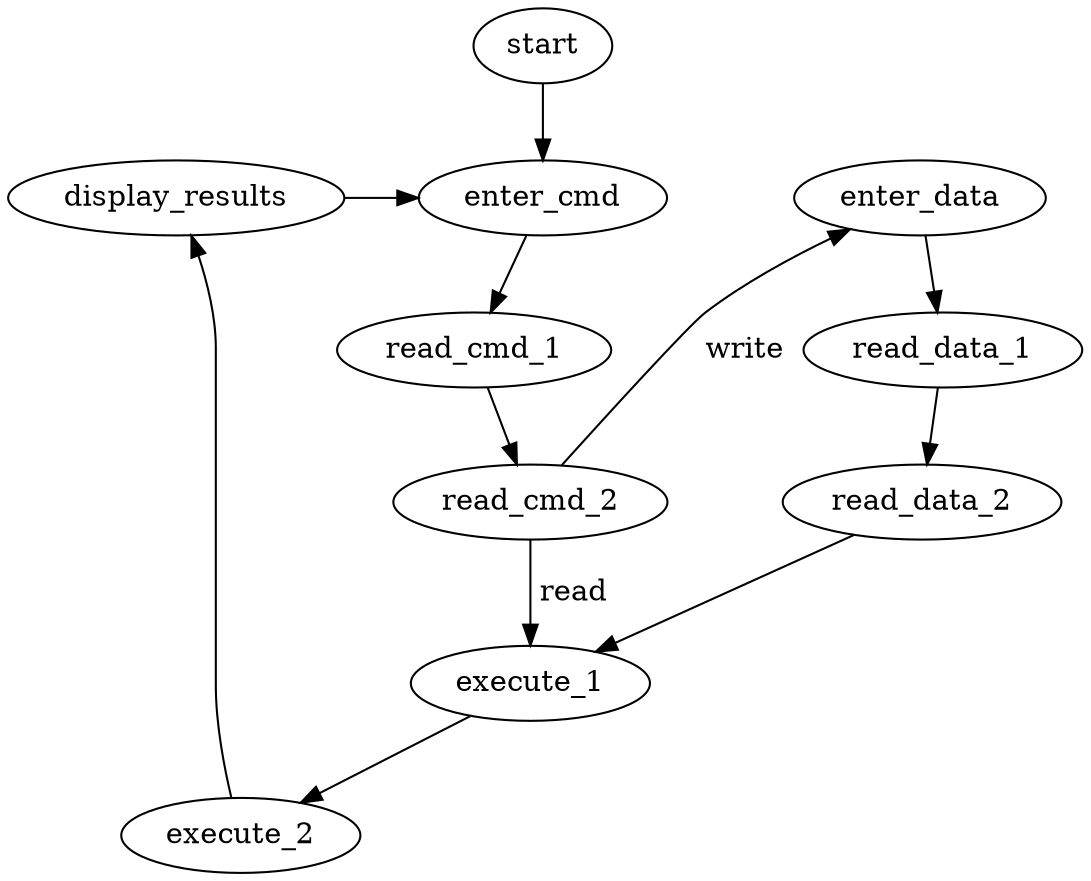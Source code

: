 
digraph state2 {
    {rank=hi; start}
    {rank=same; enter_data display_results enter_cmd}

    start -> enter_cmd;

    enter_cmd -> read_cmd_1;

    read_cmd_1 -> read_cmd_2;

    read_cmd_2 -> enter_data [label="write"];

    read_cmd_2 -> execute_1 [label=" read"];

    enter_data -> read_data_1;

    read_data_1 -> read_data_2;

    read_data_2 -> execute_1;

    execute_1 -> execute_2;

    execute_2 -> display_results;

    display_results -> enter_cmd;

}
